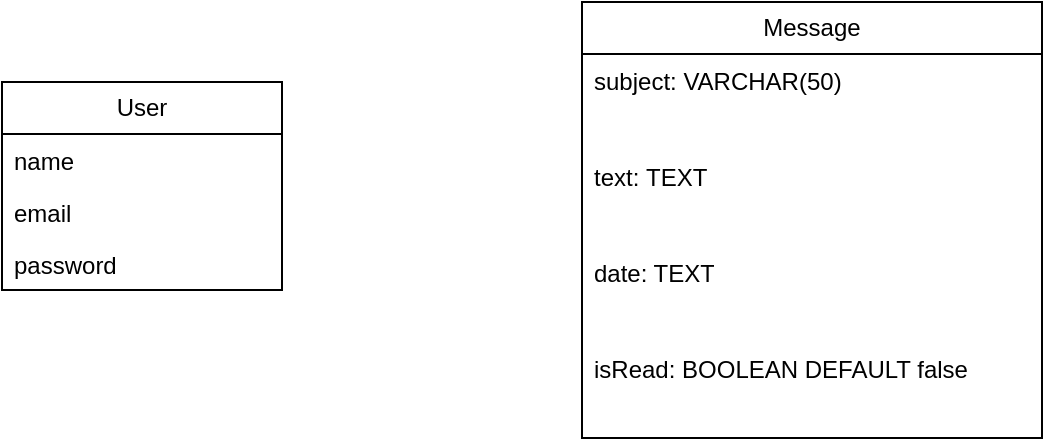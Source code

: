 <mxfile version="26.0.5">
  <diagram name="Страница — 1" id="m-uss0mKi8SWK7KoFDq7">
    <mxGraphModel dx="1050" dy="565" grid="1" gridSize="10" guides="1" tooltips="1" connect="1" arrows="1" fold="1" page="1" pageScale="1" pageWidth="827" pageHeight="1169" math="0" shadow="0">
      <root>
        <mxCell id="0" />
        <mxCell id="1" parent="0" />
        <mxCell id="gCQi3r8ZYqCNWx7t_Jc7-5" value="User" style="swimlane;fontStyle=0;childLayout=stackLayout;horizontal=1;startSize=26;fillColor=none;horizontalStack=0;resizeParent=1;resizeParentMax=0;resizeLast=0;collapsible=1;marginBottom=0;whiteSpace=wrap;html=1;" vertex="1" parent="1">
          <mxGeometry x="180" y="130" width="140" height="104" as="geometry" />
        </mxCell>
        <mxCell id="gCQi3r8ZYqCNWx7t_Jc7-6" value="name" style="text;strokeColor=none;fillColor=none;align=left;verticalAlign=top;spacingLeft=4;spacingRight=4;overflow=hidden;rotatable=0;points=[[0,0.5],[1,0.5]];portConstraint=eastwest;whiteSpace=wrap;html=1;" vertex="1" parent="gCQi3r8ZYqCNWx7t_Jc7-5">
          <mxGeometry y="26" width="140" height="26" as="geometry" />
        </mxCell>
        <mxCell id="gCQi3r8ZYqCNWx7t_Jc7-7" value="email" style="text;strokeColor=none;fillColor=none;align=left;verticalAlign=top;spacingLeft=4;spacingRight=4;overflow=hidden;rotatable=0;points=[[0,0.5],[1,0.5]];portConstraint=eastwest;whiteSpace=wrap;html=1;" vertex="1" parent="gCQi3r8ZYqCNWx7t_Jc7-5">
          <mxGeometry y="52" width="140" height="26" as="geometry" />
        </mxCell>
        <mxCell id="gCQi3r8ZYqCNWx7t_Jc7-8" value="password" style="text;strokeColor=none;fillColor=none;align=left;verticalAlign=top;spacingLeft=4;spacingRight=4;overflow=hidden;rotatable=0;points=[[0,0.5],[1,0.5]];portConstraint=eastwest;whiteSpace=wrap;html=1;" vertex="1" parent="gCQi3r8ZYqCNWx7t_Jc7-5">
          <mxGeometry y="78" width="140" height="26" as="geometry" />
        </mxCell>
        <mxCell id="gCQi3r8ZYqCNWx7t_Jc7-9" value="Message" style="swimlane;fontStyle=0;childLayout=stackLayout;horizontal=1;startSize=26;fillColor=none;horizontalStack=0;resizeParent=1;resizeParentMax=0;resizeLast=0;collapsible=1;marginBottom=0;whiteSpace=wrap;html=1;" vertex="1" parent="1">
          <mxGeometry x="470" y="90" width="230" height="218" as="geometry" />
        </mxCell>
        <mxCell id="gCQi3r8ZYqCNWx7t_Jc7-13" value="subject:&amp;nbsp;VARCHAR(50)" style="text;strokeColor=none;fillColor=none;align=left;verticalAlign=top;spacingLeft=4;spacingRight=4;overflow=hidden;rotatable=0;points=[[0,0.5],[1,0.5]];portConstraint=eastwest;whiteSpace=wrap;html=1;" vertex="1" parent="gCQi3r8ZYqCNWx7t_Jc7-9">
          <mxGeometry y="26" width="230" height="48" as="geometry" />
        </mxCell>
        <mxCell id="gCQi3r8ZYqCNWx7t_Jc7-14" value="text:&amp;nbsp;TEXT" style="text;strokeColor=none;fillColor=none;align=left;verticalAlign=top;spacingLeft=4;spacingRight=4;overflow=hidden;rotatable=0;points=[[0,0.5],[1,0.5]];portConstraint=eastwest;whiteSpace=wrap;html=1;" vertex="1" parent="gCQi3r8ZYqCNWx7t_Jc7-9">
          <mxGeometry y="74" width="230" height="48" as="geometry" />
        </mxCell>
        <mxCell id="gCQi3r8ZYqCNWx7t_Jc7-15" value="date: TEXT" style="text;strokeColor=none;fillColor=none;align=left;verticalAlign=top;spacingLeft=4;spacingRight=4;overflow=hidden;rotatable=0;points=[[0,0.5],[1,0.5]];portConstraint=eastwest;whiteSpace=wrap;html=1;" vertex="1" parent="gCQi3r8ZYqCNWx7t_Jc7-9">
          <mxGeometry y="122" width="230" height="48" as="geometry" />
        </mxCell>
        <mxCell id="gCQi3r8ZYqCNWx7t_Jc7-16" value="isRead:&amp;nbsp;BOOLEAN DEFAULT false" style="text;strokeColor=none;fillColor=none;align=left;verticalAlign=top;spacingLeft=4;spacingRight=4;overflow=hidden;rotatable=0;points=[[0,0.5],[1,0.5]];portConstraint=eastwest;whiteSpace=wrap;html=1;" vertex="1" parent="gCQi3r8ZYqCNWx7t_Jc7-9">
          <mxGeometry y="170" width="230" height="48" as="geometry" />
        </mxCell>
      </root>
    </mxGraphModel>
  </diagram>
</mxfile>

